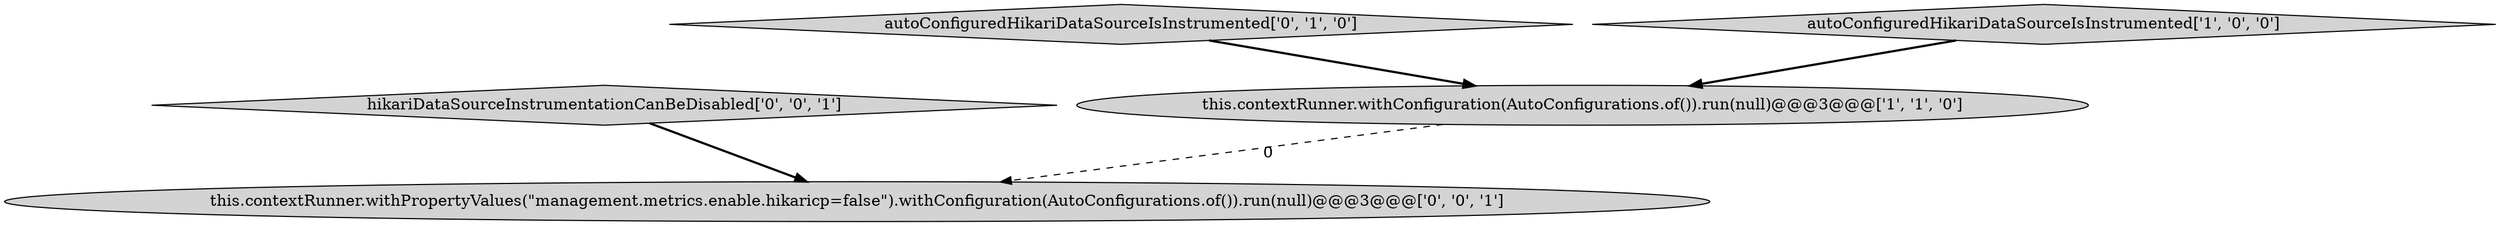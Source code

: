 digraph {
3 [style = filled, label = "this.contextRunner.withPropertyValues(\"management.metrics.enable.hikaricp=false\").withConfiguration(AutoConfigurations.of()).run(null)@@@3@@@['0', '0', '1']", fillcolor = lightgray, shape = ellipse image = "AAA0AAABBB3BBB"];
4 [style = filled, label = "hikariDataSourceInstrumentationCanBeDisabled['0', '0', '1']", fillcolor = lightgray, shape = diamond image = "AAA0AAABBB3BBB"];
2 [style = filled, label = "autoConfiguredHikariDataSourceIsInstrumented['0', '1', '0']", fillcolor = lightgray, shape = diamond image = "AAA0AAABBB2BBB"];
1 [style = filled, label = "autoConfiguredHikariDataSourceIsInstrumented['1', '0', '0']", fillcolor = lightgray, shape = diamond image = "AAA0AAABBB1BBB"];
0 [style = filled, label = "this.contextRunner.withConfiguration(AutoConfigurations.of()).run(null)@@@3@@@['1', '1', '0']", fillcolor = lightgray, shape = ellipse image = "AAA0AAABBB1BBB"];
2->0 [style = bold, label=""];
0->3 [style = dashed, label="0"];
1->0 [style = bold, label=""];
4->3 [style = bold, label=""];
}
